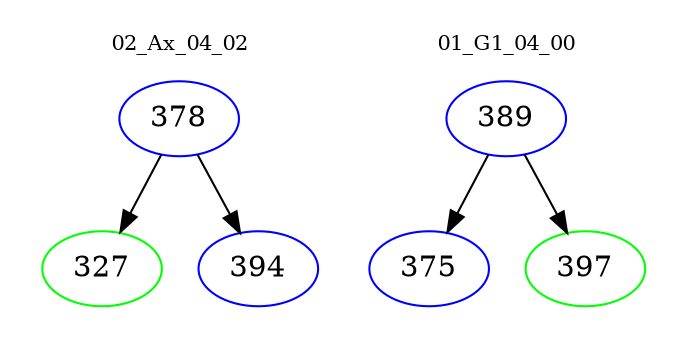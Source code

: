 digraph{
subgraph cluster_0 {
color = white
label = "02_Ax_04_02";
fontsize=10;
T0_378 [label="378", color="blue"]
T0_378 -> T0_327 [color="black"]
T0_327 [label="327", color="green"]
T0_378 -> T0_394 [color="black"]
T0_394 [label="394", color="blue"]
}
subgraph cluster_1 {
color = white
label = "01_G1_04_00";
fontsize=10;
T1_389 [label="389", color="blue"]
T1_389 -> T1_375 [color="black"]
T1_375 [label="375", color="blue"]
T1_389 -> T1_397 [color="black"]
T1_397 [label="397", color="green"]
}
}
